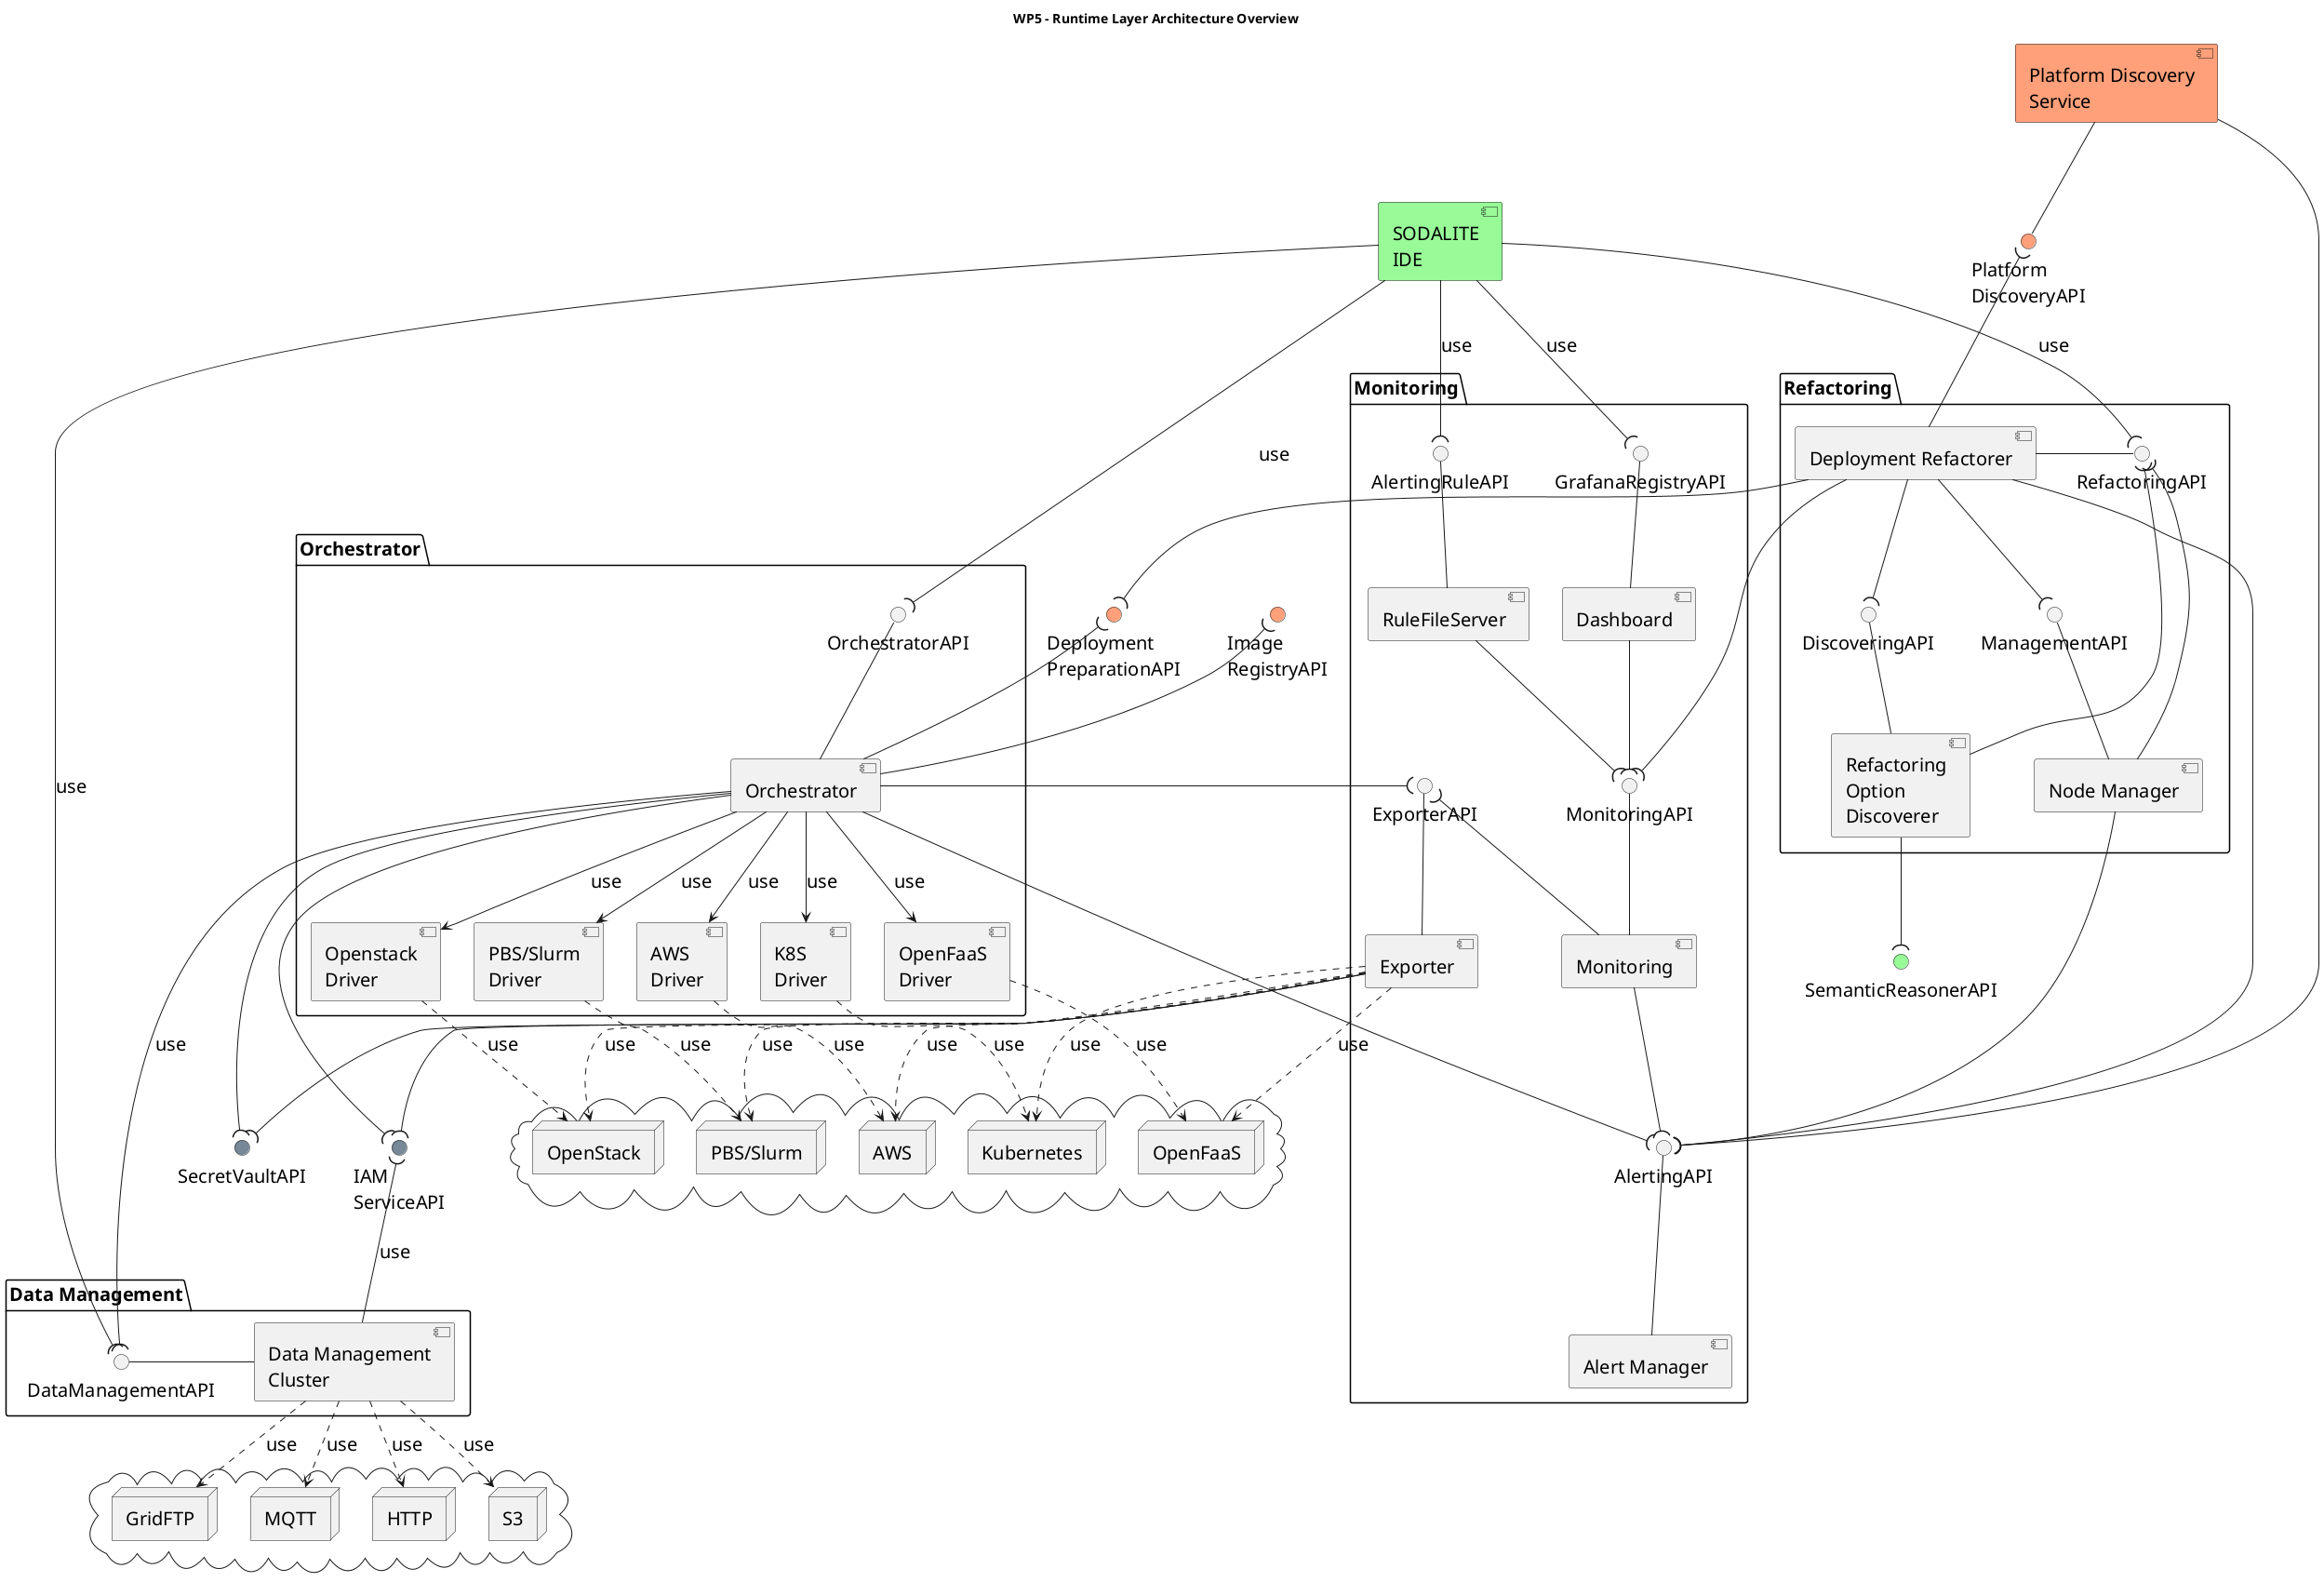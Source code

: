 @startuml

title WP5 - Runtime Layer Architecture Overview

skinparam fixCircleLabelOverlapping true 
skinparam defaultFontSize 20

[SODALITE\nIDE] as ide #PaleGreen
interface "SemanticReasonerAPI" as sem #PaleGreen

package "Orchestrator" as orch {
    component [Orchestrator] as orch_impl
    interface "OrchestratorAPI" as orch_if
    component [Openstack\nDriver] as os_driver
    component [K8S\nDriver] as k8s_driver
    component [PBS/Slurm\nDriver] as torque_driver
    component [OpenFaaS\nDriver] as faas_driver
    component [AWS\nDriver] as aws_driver
    orch_impl -u- orch_if
}

package "Monitoring" as mon {
    [Monitoring] as mon_impl
    () "MonitoringAPI" as mon_if
    [Dashboard] as dash
    () "GrafanaRegistryAPI" as grafana_if
    [Exporter] as exp
    () "ExporterAPI" as exp_if
    [Alert Manager] as alert_mngr
    () "AlertingAPI"  as alert_if
    alert_mngr -u- alert_if
    [RuleFileServer] as rule_server
    () "AlertingRuleAPI" as alert_rule_if
    mon_impl -u- mon_if
    exp -u- exp_if
    rule_server -u- alert_rule_if
    rule_server --( mon_if
    dash -u- grafana_if
}

package "Refactoring" as refactor {
    interface "RefactoringAPI" as ref_if
    interface "DiscoveringAPI" as dis_if
    interface "ManagementAPI" as mng_if
    component [Deployment Refactorer] as ref_depl
    component [Refactoring\nOption\nDiscoverer] as ref_opt
    component [Node Manager] as ref_node
    dis_if -d- ref_opt
    mng_if -d- ref_node
    ref_if - ref_depl
}

cloud {
    node OpenStack
    node Kubernetes as K8S
    node "PBS/Slurm" as PBS
    node OpenFaaS
    node AWS
}

'WP4 APIs
interface "Deployment\nPreparationAPI" as depl_prep #LightSalmon
interface "Image\nRegistryAPI" as image_reg #LightSalmon

'Security APIs
interface "IAM\nServiceAPI" as IAMApi #LightSlateGrey
interface "SecretVaultAPI" as VaultAPI #LightSlateGrey

'PDS APIs
[Platform Discovery\nService] as pds #LightSalmon
interface "Platform\nDiscoveryAPI" as PDSApi #LightSalmon
pds -d- PDSApi
pds --( alert_if

'Monitoring
mon_impl -u-( exp_if
dash --( mon_if
mon_impl --( alert_if

exp --( VaultAPI
exp --( IAMApi


'Refactoring
ref_opt --( ref_if
ref_node --( ref_if
ref_opt --( sem

ref_depl --( mng_if
ref_depl --( dis_if
ref_depl --( depl_prep

ref_node --( alert_if
ref_depl --( alert_if
ref_depl --( mon_if
orch_impl --( alert_if
orch_impl --( exp_if
ref_depl -u-( PDSApi


orch_impl --> os_driver : use
orch_impl --> k8s_driver : use
orch_impl --> torque_driver : use
orch_impl --> aws_driver : use
orch_impl --> faas_driver : use

orch_impl -u-( depl_prep
orch_impl -u-( image_reg
orch_impl --( IAMApi
orch_impl --( VaultAPI

os_driver ..> OpenStack : use
k8s_driver ..> K8S : use
faas_driver ..> OpenFaaS : use
aws_driver ..> AWS : use
torque_driver ..> PBS : use

exp .d.> OpenStack : use
exp .d.> K8S : use
exp .d.> PBS : use
exp .d.> OpenFaaS : use
exp .d.> AWS : use

ide --( orch_if : use
ide --( grafana_if : use
ide --( alert_rule_if : use
ide --( ref_if : use

'Data Management
package "Data Management" as dm {
    component [Data Management\nCluster] as dm_cluster
    interface "DataManagementAPI" as dm_if
    dm_cluster - dm_if
}

dm_cluster -u-( IAMApi : use
ide --( dm_if : use
orch_impl --( dm_if : use

cloud {
    node GridFTP
    node MQTT
    node HTTP
    node S3
}

dm_cluster .d.> GridFTP : use
dm_cluster .d.> MQTT : use
dm_cluster .d.> HTTP : use
dm_cluster .d.> S3 : use

@enduml
